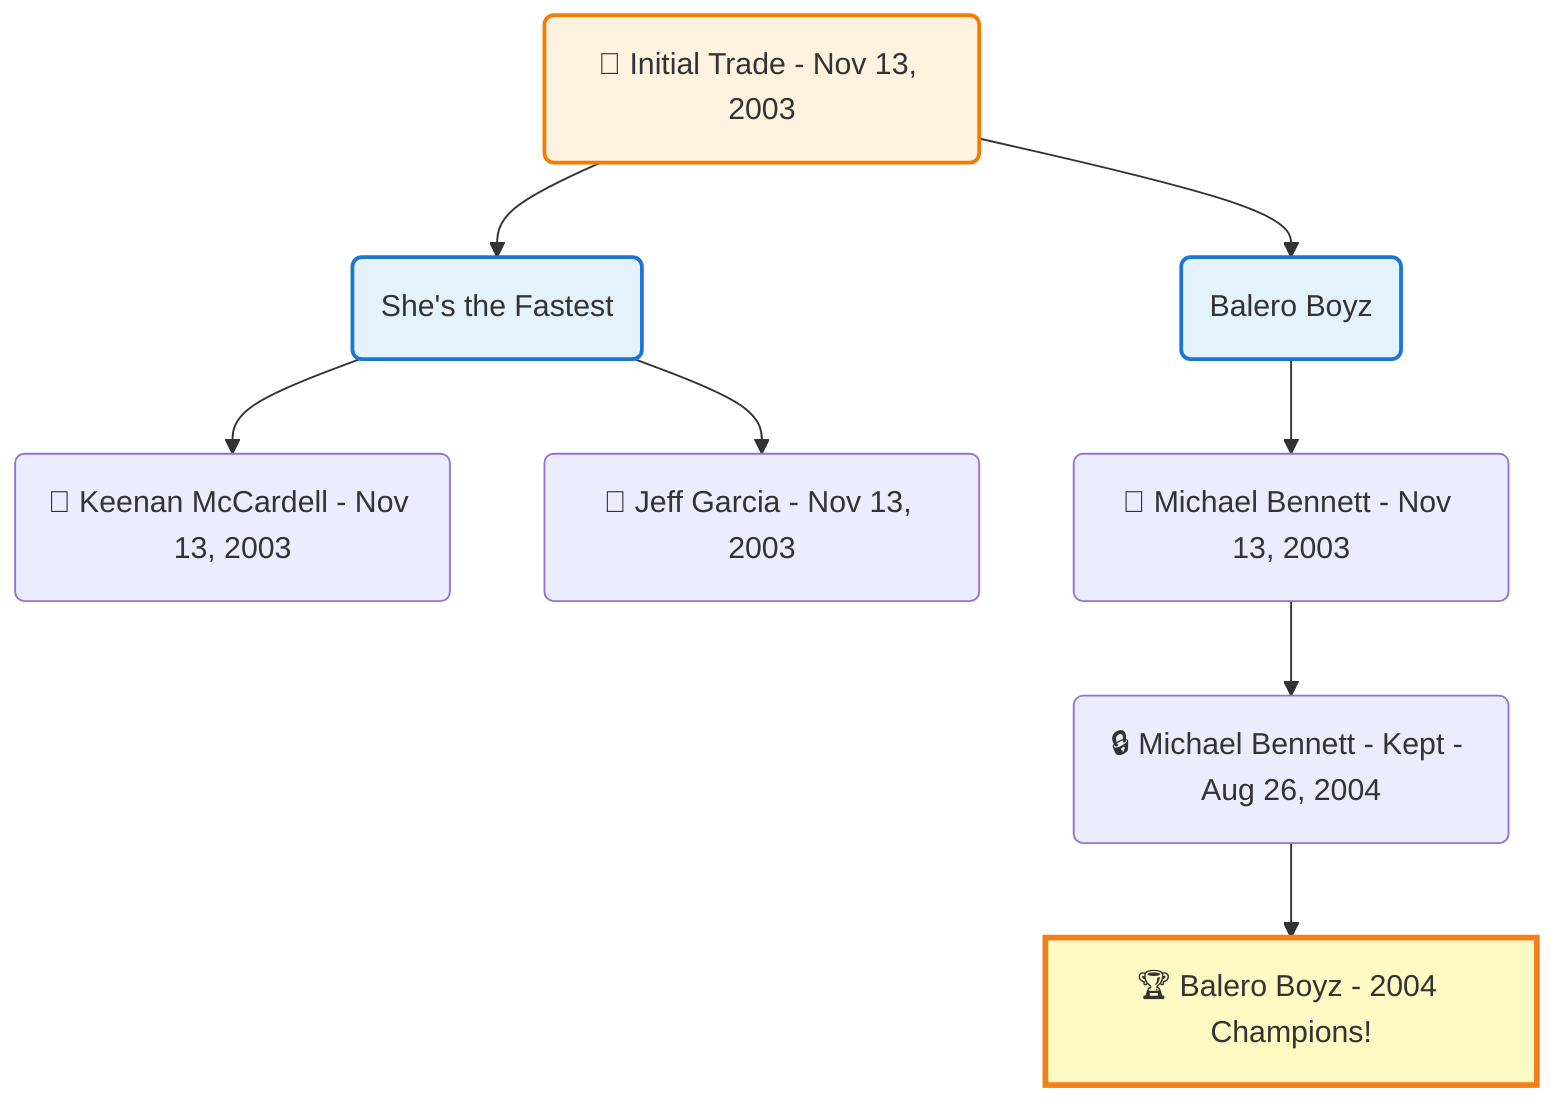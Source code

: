flowchart TD

    TRADE_MAIN("🔄 Initial Trade - Nov 13, 2003")
    TEAM_1("She's the Fastest")
    TEAM_2("Balero Boyz")
    NODE_24ed5307-dd72-454c-8c1d-2a8aa8fe4af3("🔄 Keenan McCardell - Nov 13, 2003")
    NODE_1ad0e338-97fc-4283-bea8-c80bf7f258e0("🔄 Jeff Garcia - Nov 13, 2003")
    NODE_31f26106-f8a4-48f2-908c-e048a9735c15("🔄 Michael Bennett - Nov 13, 2003")
    NODE_7e394d03-4d33-43a1-a282-1855cd713008("🔒 Michael Bennett - Kept - Aug 26, 2004")
    CHAMP_2feaf03e-fb22-498e-ac8f-e596b6ba7810_2004["🏆 Balero Boyz - 2004 Champions!"]

    TRADE_MAIN --> TEAM_1
    TRADE_MAIN --> TEAM_2
    TEAM_1 --> NODE_24ed5307-dd72-454c-8c1d-2a8aa8fe4af3
    TEAM_1 --> NODE_1ad0e338-97fc-4283-bea8-c80bf7f258e0
    TEAM_2 --> NODE_31f26106-f8a4-48f2-908c-e048a9735c15
    NODE_31f26106-f8a4-48f2-908c-e048a9735c15 --> NODE_7e394d03-4d33-43a1-a282-1855cd713008
    NODE_7e394d03-4d33-43a1-a282-1855cd713008 --> CHAMP_2feaf03e-fb22-498e-ac8f-e596b6ba7810_2004

    %% Node styling
    classDef teamNode fill:#e3f2fd,stroke:#1976d2,stroke-width:2px
    classDef tradeNode fill:#fff3e0,stroke:#f57c00,stroke-width:2px
    classDef playerNode fill:#f3e5f5,stroke:#7b1fa2,stroke-width:1px
    classDef nonRootPlayerNode fill:#f5f5f5,stroke:#757575,stroke-width:1px
    classDef endNode fill:#ffebee,stroke:#c62828,stroke-width:2px
    classDef waiverNode fill:#e8f5e8,stroke:#388e3c,stroke-width:2px
    classDef championshipNode fill:#fff9c4,stroke:#f57f17,stroke-width:3px

    class TEAM_1,TEAM_2 teamNode
    class CHAMP_2feaf03e-fb22-498e-ac8f-e596b6ba7810_2004 championshipNode
    class TRADE_MAIN tradeNode